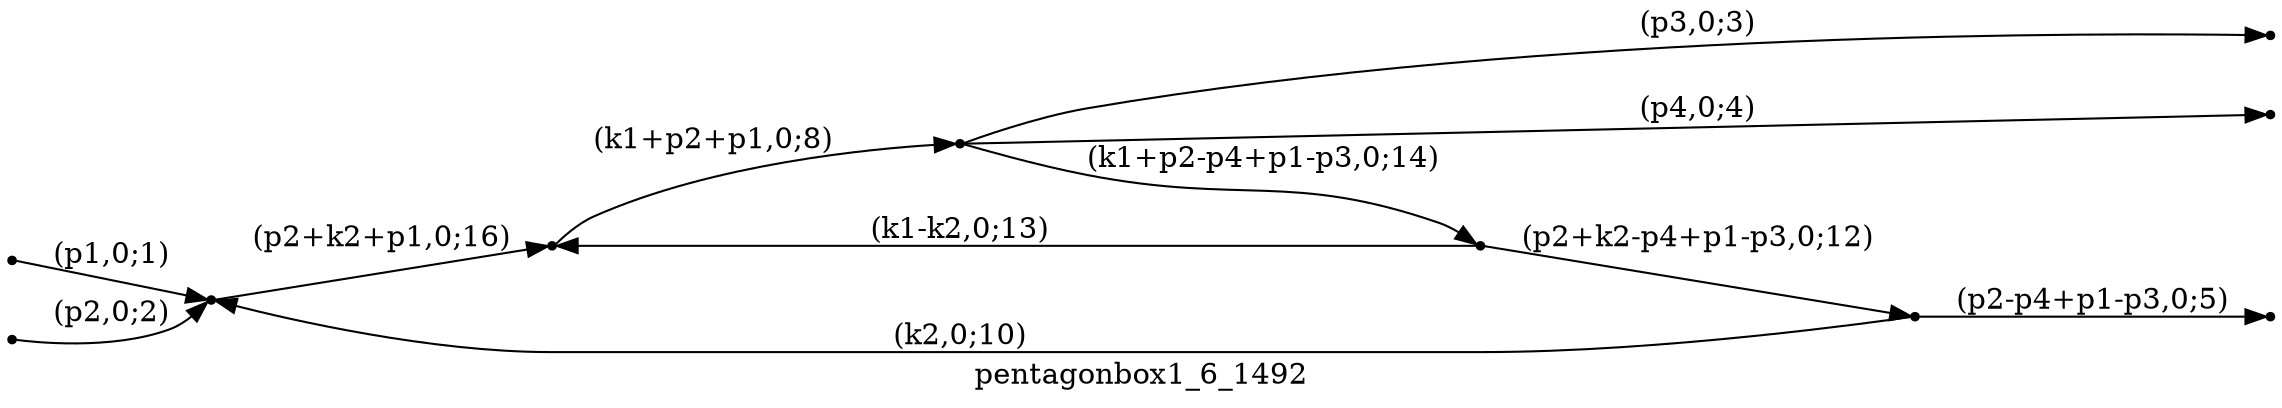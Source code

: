 digraph pentagonbox1_6_1492 {
  label="pentagonbox1_6_1492";
  rankdir="LR";
  subgraph edges {
    -1 -> 5 [label="(p1,0;1)"];
    -2 -> 5 [label="(p2,0;2)"];
    4 -> -3 [label="(p3,0;3)"];
    4 -> -4 [label="(p4,0;4)"];
    1 -> -5 [label="(p2-p4+p1-p3,0;5)"];
    3 -> 4 [label="(k1+p2+p1,0;8)"];
    1 -> 5 [label="(k2,0;10)"];
    2 -> 1 [label="(p2+k2-p4+p1-p3,0;12)"];
    2 -> 3 [label="(k1-k2,0;13)"];
    4 -> 2 [label="(k1+p2-p4+p1-p3,0;14)"];
    5 -> 3 [label="(p2+k2+p1,0;16)"];
  }
  subgraph incoming { rank="source"; -1; -2; }
  subgraph outgoing { rank="sink"; -3; -4; -5; }
-5 [shape=point];
-4 [shape=point];
-3 [shape=point];
-2 [shape=point];
-1 [shape=point];
1 [shape=point];
2 [shape=point];
3 [shape=point];
4 [shape=point];
5 [shape=point];
}

